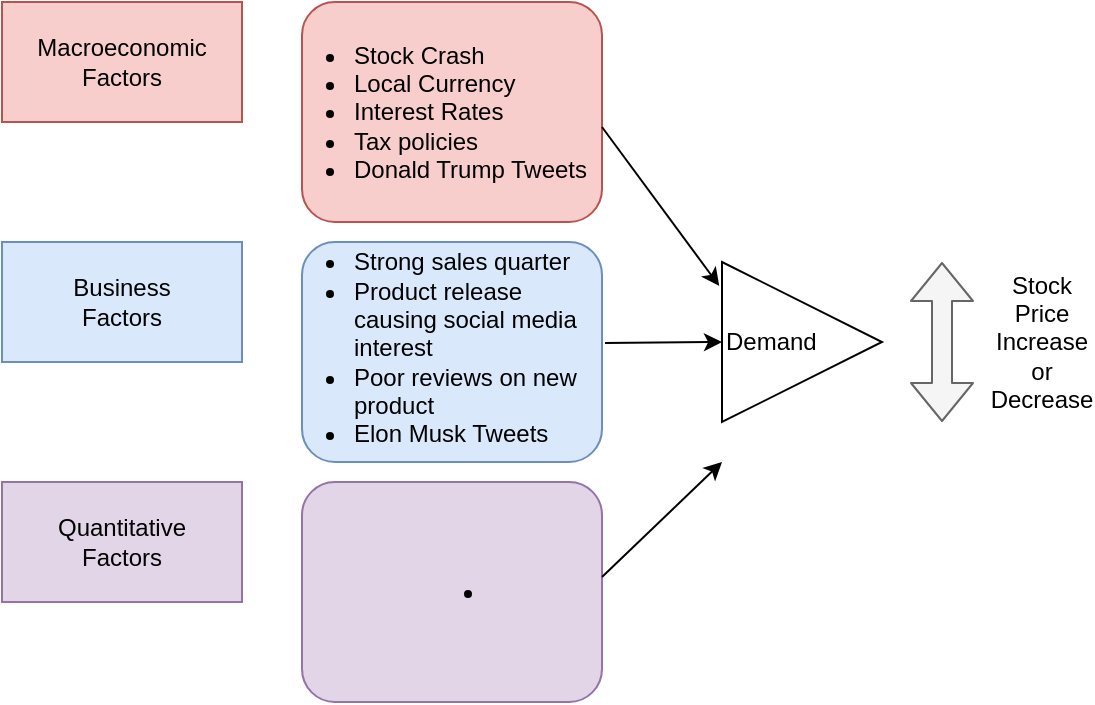 <mxfile version="12.3.0" type="github" pages="1">
  <diagram id="6tWBmtnaBJLYqPQgCqvX" name="Page-1">
    <mxGraphModel dx="782" dy="469" grid="1" gridSize="10" guides="1" tooltips="1" connect="1" arrows="1" fold="1" page="1" pageScale="1" pageWidth="827" pageHeight="1169" math="0" shadow="0">
      <root>
        <mxCell id="0"/>
        <mxCell id="1" parent="0"/>
        <mxCell id="MqMVllCQC_0FBIUsHoat-1" value="" style="shape=flexArrow;endArrow=classic;startArrow=classic;html=1;fillColor=#f5f5f5;strokeColor=#666666;" parent="1" edge="1">
          <mxGeometry width="50" height="50" relative="1" as="geometry">
            <mxPoint x="650" y="250" as="sourcePoint"/>
            <mxPoint x="650" y="170" as="targetPoint"/>
          </mxGeometry>
        </mxCell>
        <mxCell id="MqMVllCQC_0FBIUsHoat-2" value="Stock Price Increase or Decrease&lt;br&gt;" style="text;html=1;strokeColor=none;fillColor=none;align=center;verticalAlign=middle;whiteSpace=wrap;rounded=0;" parent="1" vertex="1">
          <mxGeometry x="680" y="200" width="40" height="20" as="geometry"/>
        </mxCell>
        <mxCell id="MqMVllCQC_0FBIUsHoat-5" value="" style="group;fillColor=#f8cecc;strokeColor=#b85450;" parent="1" vertex="1" connectable="0">
          <mxGeometry x="180" y="40" width="120" height="60" as="geometry"/>
        </mxCell>
        <mxCell id="MqMVllCQC_0FBIUsHoat-6" value="" style="group" parent="1" vertex="1" connectable="0">
          <mxGeometry x="180" y="160" width="120" height="60" as="geometry"/>
        </mxCell>
        <mxCell id="MqMVllCQC_0FBIUsHoat-7" value="" style="rounded=0;whiteSpace=wrap;html=1;fillColor=#dae8fc;strokeColor=#6c8ebf;" parent="MqMVllCQC_0FBIUsHoat-6" vertex="1">
          <mxGeometry width="120" height="60" as="geometry"/>
        </mxCell>
        <mxCell id="MqMVllCQC_0FBIUsHoat-8" value="Business&lt;br&gt;Factors" style="text;html=1;strokeColor=none;fillColor=none;align=center;verticalAlign=middle;whiteSpace=wrap;rounded=0;" parent="MqMVllCQC_0FBIUsHoat-6" vertex="1">
          <mxGeometry x="40" y="20" width="40" height="20" as="geometry"/>
        </mxCell>
        <mxCell id="MqMVllCQC_0FBIUsHoat-11" value="" style="group;fillColor=#e1d5e7;strokeColor=#9673a6;" parent="1" vertex="1" connectable="0">
          <mxGeometry x="180" y="280" width="120" height="60" as="geometry"/>
        </mxCell>
        <mxCell id="MqMVllCQC_0FBIUsHoat-13" value="Quantitative Factors" style="text;html=1;strokeColor=none;fillColor=none;align=center;verticalAlign=middle;whiteSpace=wrap;rounded=0;" parent="MqMVllCQC_0FBIUsHoat-11" vertex="1">
          <mxGeometry x="40" y="20" width="40" height="20" as="geometry"/>
        </mxCell>
        <mxCell id="MqMVllCQC_0FBIUsHoat-16" value="&lt;ul&gt;&lt;li&gt;Stock Crash&lt;/li&gt;&lt;li&gt;Local Currency&lt;/li&gt;&lt;li&gt;Interest Rates&lt;/li&gt;&lt;li&gt;Tax policies&lt;/li&gt;&lt;li&gt;Donald Trump Tweets&lt;/li&gt;&lt;/ul&gt;" style="rounded=1;whiteSpace=wrap;html=1;fillColor=#f8cecc;strokeColor=#b85450;align=left;spacingLeft=-16;" parent="1" vertex="1">
          <mxGeometry x="330" y="40" width="150" height="110" as="geometry"/>
        </mxCell>
        <mxCell id="MqMVllCQC_0FBIUsHoat-17" value="&lt;ul&gt;&lt;li&gt;Strong sales quarter&lt;/li&gt;&lt;li&gt;Product release causing social media interest&lt;/li&gt;&lt;li&gt;Poor reviews on new product&lt;/li&gt;&lt;li&gt;Elon Musk Tweets&lt;/li&gt;&lt;/ul&gt;" style="rounded=1;whiteSpace=wrap;html=1;fillColor=#dae8fc;strokeColor=#6c8ebf;align=left;verticalAlign=middle;spacingLeft=-16;spacingTop=-5;" parent="1" vertex="1">
          <mxGeometry x="330" y="160" width="150" height="110" as="geometry"/>
        </mxCell>
        <mxCell id="MqMVllCQC_0FBIUsHoat-18" value="&lt;ul&gt;&lt;li&gt;&lt;br&gt;&lt;/li&gt;&lt;/ul&gt;" style="rounded=1;whiteSpace=wrap;html=1;fillColor=#e1d5e7;strokeColor=#9673a6;" parent="1" vertex="1">
          <mxGeometry x="330" y="280" width="150" height="110" as="geometry"/>
        </mxCell>
        <mxCell id="MqMVllCQC_0FBIUsHoat-19" value="Macroeconomic Factors" style="text;html=1;strokeColor=none;fillColor=none;align=center;verticalAlign=middle;whiteSpace=wrap;rounded=0;" parent="1" vertex="1">
          <mxGeometry x="220" y="60" width="40" height="20" as="geometry"/>
        </mxCell>
        <mxCell id="noisjctyvvR-18sRVIly-1" value="Demand" style="triangle;whiteSpace=wrap;html=1;align=left;" vertex="1" parent="1">
          <mxGeometry x="540" y="170" width="80" height="80" as="geometry"/>
        </mxCell>
        <mxCell id="noisjctyvvR-18sRVIly-3" value="" style="endArrow=classic;html=1;entryX=-0.017;entryY=0.15;entryDx=0;entryDy=0;entryPerimeter=0;" edge="1" parent="1" target="noisjctyvvR-18sRVIly-1">
          <mxGeometry width="50" height="50" relative="1" as="geometry">
            <mxPoint x="480" y="102.5" as="sourcePoint"/>
            <mxPoint x="530" y="52.5" as="targetPoint"/>
          </mxGeometry>
        </mxCell>
        <mxCell id="noisjctyvvR-18sRVIly-4" value="" style="endArrow=classic;html=1;entryX=0;entryY=0.5;entryDx=0;entryDy=0;" edge="1" parent="1" target="noisjctyvvR-18sRVIly-1">
          <mxGeometry width="50" height="50" relative="1" as="geometry">
            <mxPoint x="481.5" y="210.5" as="sourcePoint"/>
            <mxPoint x="540.14" y="290" as="targetPoint"/>
          </mxGeometry>
        </mxCell>
        <mxCell id="noisjctyvvR-18sRVIly-5" value="" style="endArrow=classic;html=1;" edge="1" parent="1">
          <mxGeometry width="50" height="50" relative="1" as="geometry">
            <mxPoint x="480" y="327.5" as="sourcePoint"/>
            <mxPoint x="540" y="270" as="targetPoint"/>
          </mxGeometry>
        </mxCell>
      </root>
    </mxGraphModel>
  </diagram>
</mxfile>
